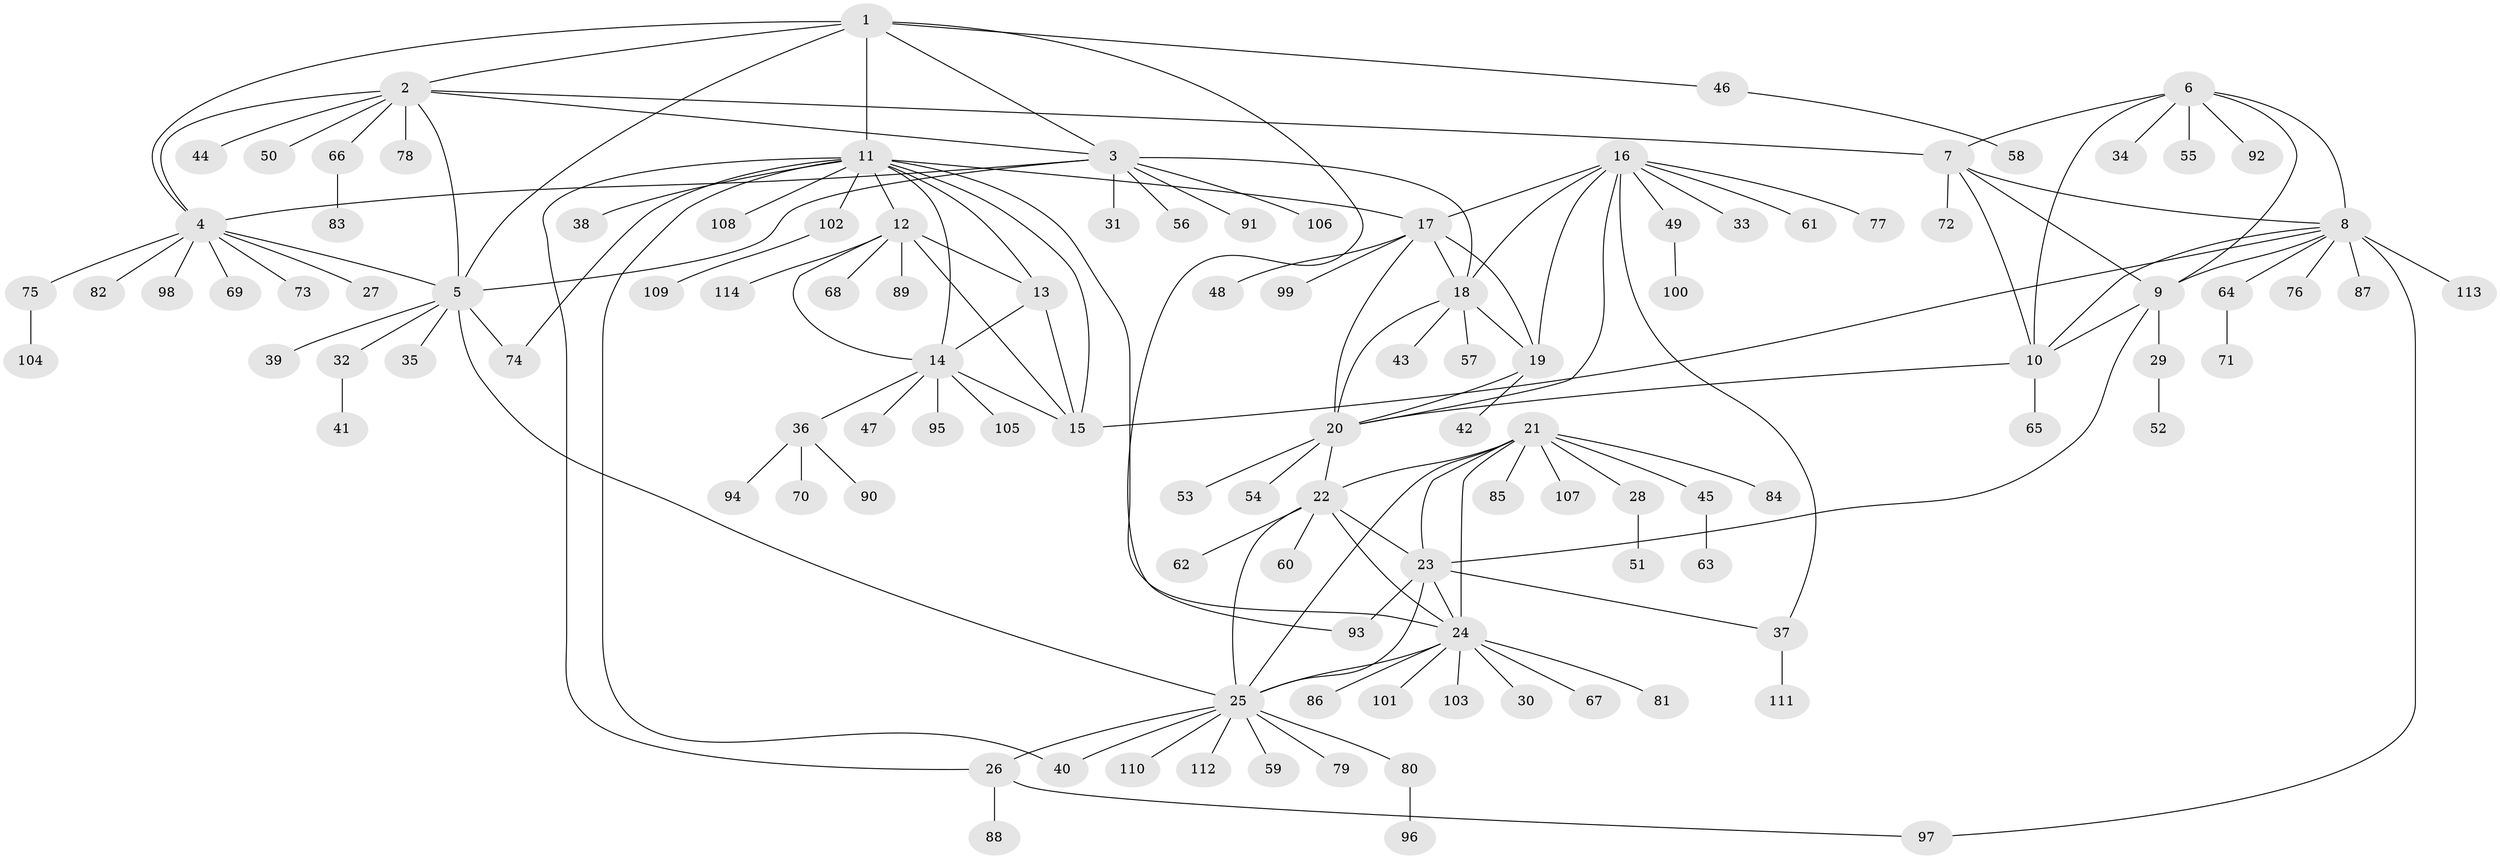 // Generated by graph-tools (version 1.1) at 2025/15/03/09/25 04:15:45]
// undirected, 114 vertices, 155 edges
graph export_dot {
graph [start="1"]
  node [color=gray90,style=filled];
  1;
  2;
  3;
  4;
  5;
  6;
  7;
  8;
  9;
  10;
  11;
  12;
  13;
  14;
  15;
  16;
  17;
  18;
  19;
  20;
  21;
  22;
  23;
  24;
  25;
  26;
  27;
  28;
  29;
  30;
  31;
  32;
  33;
  34;
  35;
  36;
  37;
  38;
  39;
  40;
  41;
  42;
  43;
  44;
  45;
  46;
  47;
  48;
  49;
  50;
  51;
  52;
  53;
  54;
  55;
  56;
  57;
  58;
  59;
  60;
  61;
  62;
  63;
  64;
  65;
  66;
  67;
  68;
  69;
  70;
  71;
  72;
  73;
  74;
  75;
  76;
  77;
  78;
  79;
  80;
  81;
  82;
  83;
  84;
  85;
  86;
  87;
  88;
  89;
  90;
  91;
  92;
  93;
  94;
  95;
  96;
  97;
  98;
  99;
  100;
  101;
  102;
  103;
  104;
  105;
  106;
  107;
  108;
  109;
  110;
  111;
  112;
  113;
  114;
  1 -- 2;
  1 -- 3;
  1 -- 4;
  1 -- 5;
  1 -- 11;
  1 -- 46;
  1 -- 93;
  2 -- 3;
  2 -- 4;
  2 -- 5;
  2 -- 7;
  2 -- 44;
  2 -- 50;
  2 -- 66;
  2 -- 78;
  3 -- 4;
  3 -- 5;
  3 -- 18;
  3 -- 31;
  3 -- 56;
  3 -- 91;
  3 -- 106;
  4 -- 5;
  4 -- 27;
  4 -- 69;
  4 -- 73;
  4 -- 75;
  4 -- 82;
  4 -- 98;
  5 -- 25;
  5 -- 32;
  5 -- 35;
  5 -- 39;
  5 -- 74;
  6 -- 7;
  6 -- 8;
  6 -- 9;
  6 -- 10;
  6 -- 34;
  6 -- 55;
  6 -- 92;
  7 -- 8;
  7 -- 9;
  7 -- 10;
  7 -- 72;
  8 -- 9;
  8 -- 10;
  8 -- 15;
  8 -- 64;
  8 -- 76;
  8 -- 87;
  8 -- 97;
  8 -- 113;
  9 -- 10;
  9 -- 23;
  9 -- 29;
  10 -- 20;
  10 -- 65;
  11 -- 12;
  11 -- 13;
  11 -- 14;
  11 -- 15;
  11 -- 17;
  11 -- 24;
  11 -- 26;
  11 -- 38;
  11 -- 40;
  11 -- 74;
  11 -- 102;
  11 -- 108;
  12 -- 13;
  12 -- 14;
  12 -- 15;
  12 -- 68;
  12 -- 89;
  12 -- 114;
  13 -- 14;
  13 -- 15;
  14 -- 15;
  14 -- 36;
  14 -- 47;
  14 -- 95;
  14 -- 105;
  16 -- 17;
  16 -- 18;
  16 -- 19;
  16 -- 20;
  16 -- 33;
  16 -- 37;
  16 -- 49;
  16 -- 61;
  16 -- 77;
  17 -- 18;
  17 -- 19;
  17 -- 20;
  17 -- 48;
  17 -- 99;
  18 -- 19;
  18 -- 20;
  18 -- 43;
  18 -- 57;
  19 -- 20;
  19 -- 42;
  20 -- 22;
  20 -- 53;
  20 -- 54;
  21 -- 22;
  21 -- 23;
  21 -- 24;
  21 -- 25;
  21 -- 28;
  21 -- 45;
  21 -- 84;
  21 -- 85;
  21 -- 107;
  22 -- 23;
  22 -- 24;
  22 -- 25;
  22 -- 60;
  22 -- 62;
  23 -- 24;
  23 -- 25;
  23 -- 37;
  23 -- 93;
  24 -- 25;
  24 -- 30;
  24 -- 67;
  24 -- 81;
  24 -- 86;
  24 -- 101;
  24 -- 103;
  25 -- 26;
  25 -- 40;
  25 -- 59;
  25 -- 79;
  25 -- 80;
  25 -- 110;
  25 -- 112;
  26 -- 88;
  26 -- 97;
  28 -- 51;
  29 -- 52;
  32 -- 41;
  36 -- 70;
  36 -- 90;
  36 -- 94;
  37 -- 111;
  45 -- 63;
  46 -- 58;
  49 -- 100;
  64 -- 71;
  66 -- 83;
  75 -- 104;
  80 -- 96;
  102 -- 109;
}
